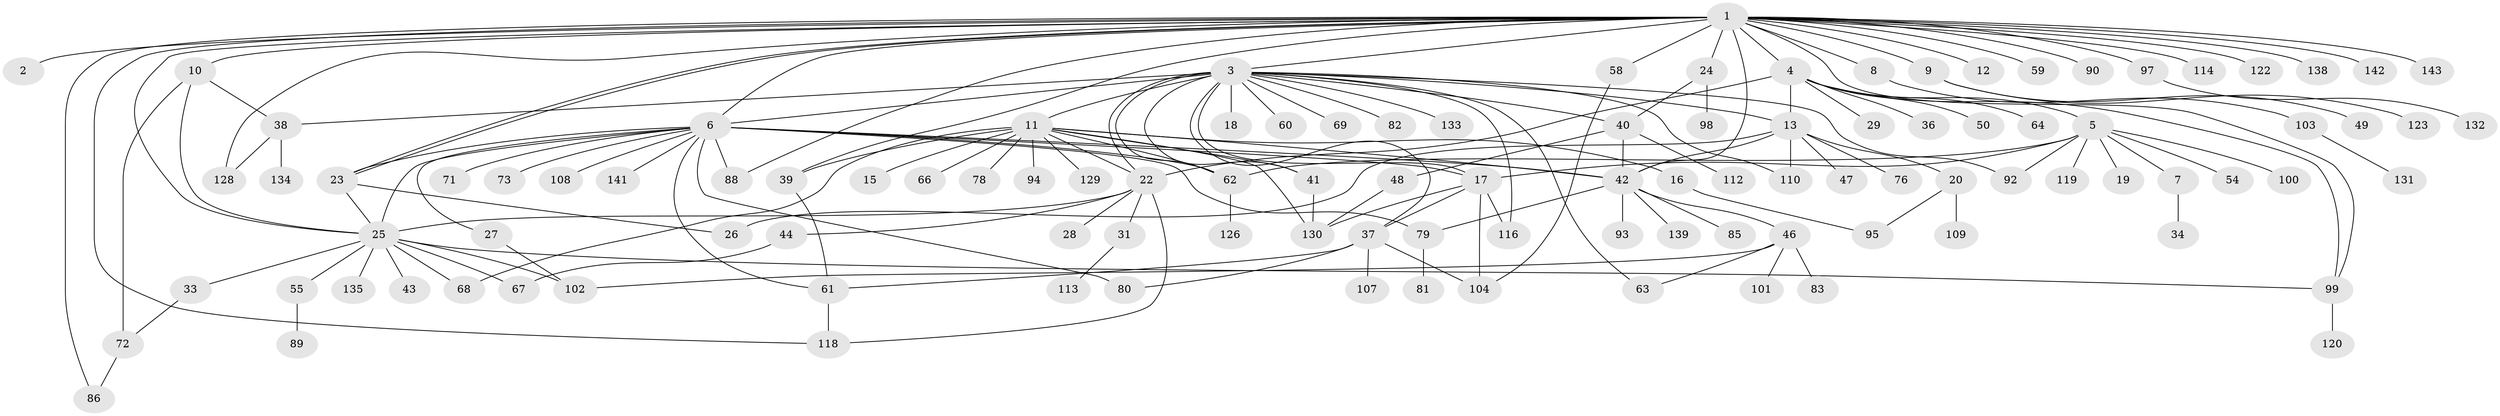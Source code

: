// Generated by graph-tools (version 1.1) at 2025/51/02/27/25 19:51:53]
// undirected, 111 vertices, 161 edges
graph export_dot {
graph [start="1"]
  node [color=gray90,style=filled];
  1 [super="+32"];
  2;
  3 [super="+144"];
  4 [super="+14"];
  5 [super="+115"];
  6 [super="+65"];
  7;
  8;
  9 [super="+21"];
  10 [super="+57"];
  11 [super="+136"];
  12;
  13 [super="+52"];
  15;
  16 [super="+75"];
  17 [super="+70"];
  18;
  19 [super="+56"];
  20;
  22 [super="+30"];
  23 [super="+117"];
  24 [super="+35"];
  25 [super="+53"];
  26;
  27 [super="+121"];
  28 [super="+51"];
  29;
  31 [super="+105"];
  33;
  34;
  36;
  37 [super="+74"];
  38 [super="+96"];
  39 [super="+127"];
  40 [super="+87"];
  41;
  42 [super="+45"];
  43;
  44;
  46 [super="+140"];
  47;
  48;
  49 [super="+125"];
  50;
  54;
  55;
  58 [super="+91"];
  59;
  60;
  61 [super="+106"];
  62 [super="+84"];
  63;
  64;
  66;
  67;
  68;
  69;
  71 [super="+77"];
  72 [super="+146"];
  73;
  76;
  78;
  79;
  80;
  81;
  82;
  83;
  85;
  86;
  88;
  89;
  90;
  92;
  93;
  94;
  95;
  97;
  98 [super="+137"];
  99 [super="+111"];
  100;
  101;
  102;
  103 [super="+124"];
  104 [super="+145"];
  107;
  108;
  109;
  110;
  112;
  113;
  114;
  116;
  118;
  119;
  120;
  122;
  123;
  126;
  128;
  129;
  130;
  131;
  132;
  133;
  134;
  135;
  138;
  139;
  141;
  142;
  143;
  1 -- 2;
  1 -- 3;
  1 -- 4;
  1 -- 6;
  1 -- 8;
  1 -- 9;
  1 -- 10;
  1 -- 12;
  1 -- 23;
  1 -- 23;
  1 -- 24;
  1 -- 39;
  1 -- 58;
  1 -- 59;
  1 -- 86;
  1 -- 88;
  1 -- 90;
  1 -- 97;
  1 -- 99;
  1 -- 114;
  1 -- 118;
  1 -- 122;
  1 -- 128;
  1 -- 142;
  1 -- 143;
  1 -- 42;
  1 -- 138;
  1 -- 25;
  3 -- 6 [weight=2];
  3 -- 11 [weight=2];
  3 -- 13;
  3 -- 17;
  3 -- 18;
  3 -- 22;
  3 -- 38 [weight=2];
  3 -- 40;
  3 -- 41;
  3 -- 60;
  3 -- 62;
  3 -- 63;
  3 -- 69;
  3 -- 82;
  3 -- 92;
  3 -- 110;
  3 -- 116;
  3 -- 133;
  3 -- 37;
  4 -- 5;
  4 -- 36;
  4 -- 50;
  4 -- 99;
  4 -- 64;
  4 -- 29;
  4 -- 22;
  4 -- 13;
  5 -- 7;
  5 -- 19;
  5 -- 54;
  5 -- 62;
  5 -- 92;
  5 -- 100;
  5 -- 119;
  5 -- 17;
  6 -- 27;
  6 -- 42 [weight=2];
  6 -- 61;
  6 -- 73;
  6 -- 79;
  6 -- 108;
  6 -- 71;
  6 -- 141;
  6 -- 80;
  6 -- 17;
  6 -- 88;
  6 -- 25;
  6 -- 62;
  6 -- 23;
  7 -- 34;
  8 -- 103;
  9 -- 123;
  9 -- 49;
  10 -- 25;
  10 -- 72;
  10 -- 38;
  11 -- 15;
  11 -- 16;
  11 -- 39;
  11 -- 41;
  11 -- 42;
  11 -- 66;
  11 -- 68;
  11 -- 78;
  11 -- 94;
  11 -- 129;
  11 -- 130;
  11 -- 62;
  11 -- 22;
  13 -- 20;
  13 -- 26;
  13 -- 47;
  13 -- 76;
  13 -- 110;
  13 -- 42;
  16 -- 95;
  17 -- 37;
  17 -- 104;
  17 -- 116;
  17 -- 130;
  20 -- 95;
  20 -- 109;
  22 -- 25;
  22 -- 28;
  22 -- 31;
  22 -- 44;
  22 -- 118;
  23 -- 25;
  23 -- 26;
  24 -- 40;
  24 -- 98;
  25 -- 33;
  25 -- 43;
  25 -- 55;
  25 -- 67;
  25 -- 68;
  25 -- 102;
  25 -- 135;
  25 -- 99;
  27 -- 102;
  31 -- 113;
  33 -- 72;
  37 -- 80;
  37 -- 107;
  37 -- 104;
  37 -- 61;
  38 -- 128;
  38 -- 134;
  39 -- 61;
  40 -- 48;
  40 -- 112;
  40 -- 42 [weight=2];
  41 -- 130;
  42 -- 46;
  42 -- 79;
  42 -- 85;
  42 -- 93;
  42 -- 139;
  44 -- 67;
  46 -- 63;
  46 -- 83;
  46 -- 101;
  46 -- 102;
  48 -- 130;
  55 -- 89;
  58 -- 104;
  61 -- 118;
  62 -- 126;
  72 -- 86;
  79 -- 81;
  97 -- 132;
  99 -- 120;
  103 -- 131;
}

